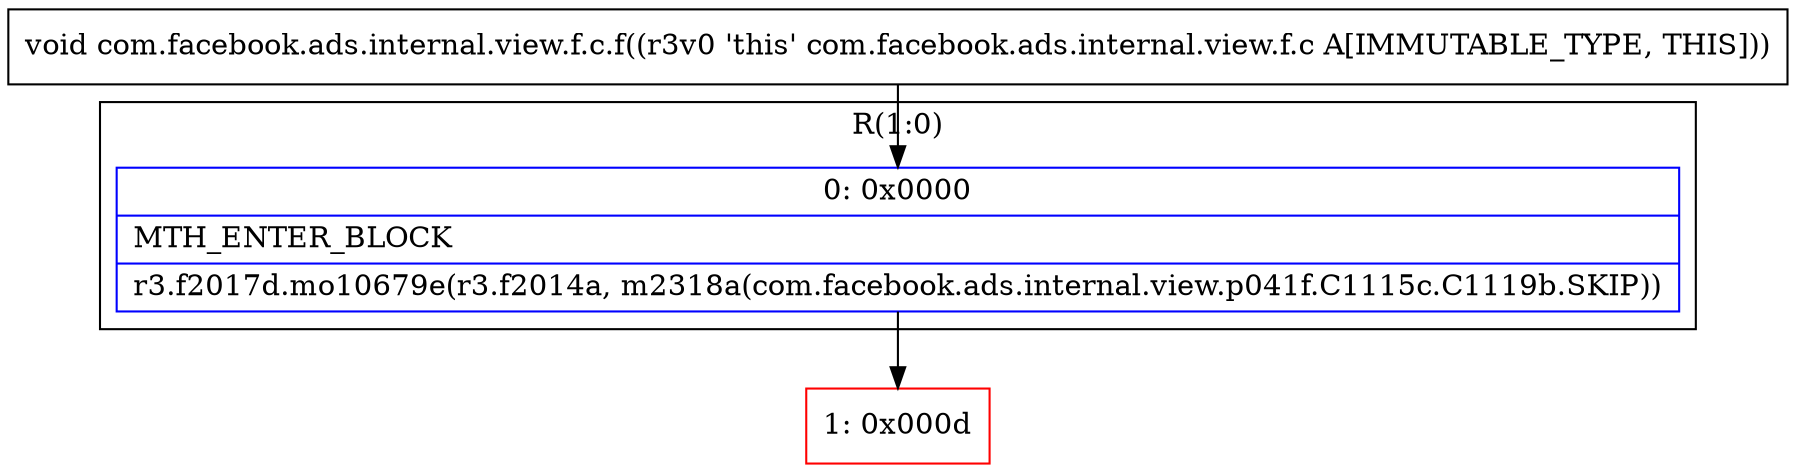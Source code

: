 digraph "CFG forcom.facebook.ads.internal.view.f.c.f()V" {
subgraph cluster_Region_1401571600 {
label = "R(1:0)";
node [shape=record,color=blue];
Node_0 [shape=record,label="{0\:\ 0x0000|MTH_ENTER_BLOCK\l|r3.f2017d.mo10679e(r3.f2014a, m2318a(com.facebook.ads.internal.view.p041f.C1115c.C1119b.SKIP))\l}"];
}
Node_1 [shape=record,color=red,label="{1\:\ 0x000d}"];
MethodNode[shape=record,label="{void com.facebook.ads.internal.view.f.c.f((r3v0 'this' com.facebook.ads.internal.view.f.c A[IMMUTABLE_TYPE, THIS])) }"];
MethodNode -> Node_0;
Node_0 -> Node_1;
}

